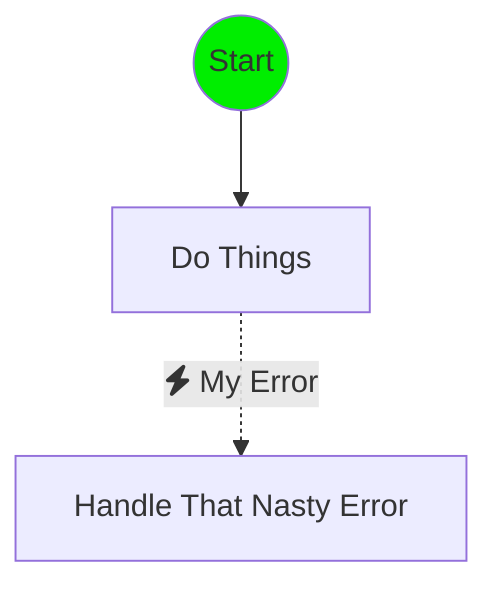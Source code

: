 flowchart TD
node0:::executed@{ shape: circle, label: "Start"}
node1["Do Things"]
node0 --> node1
node2["Handle That Nasty Error"]
node1 -.->|"fa:fa-bolt My Error"| node2
classDef executed fill:#0e0